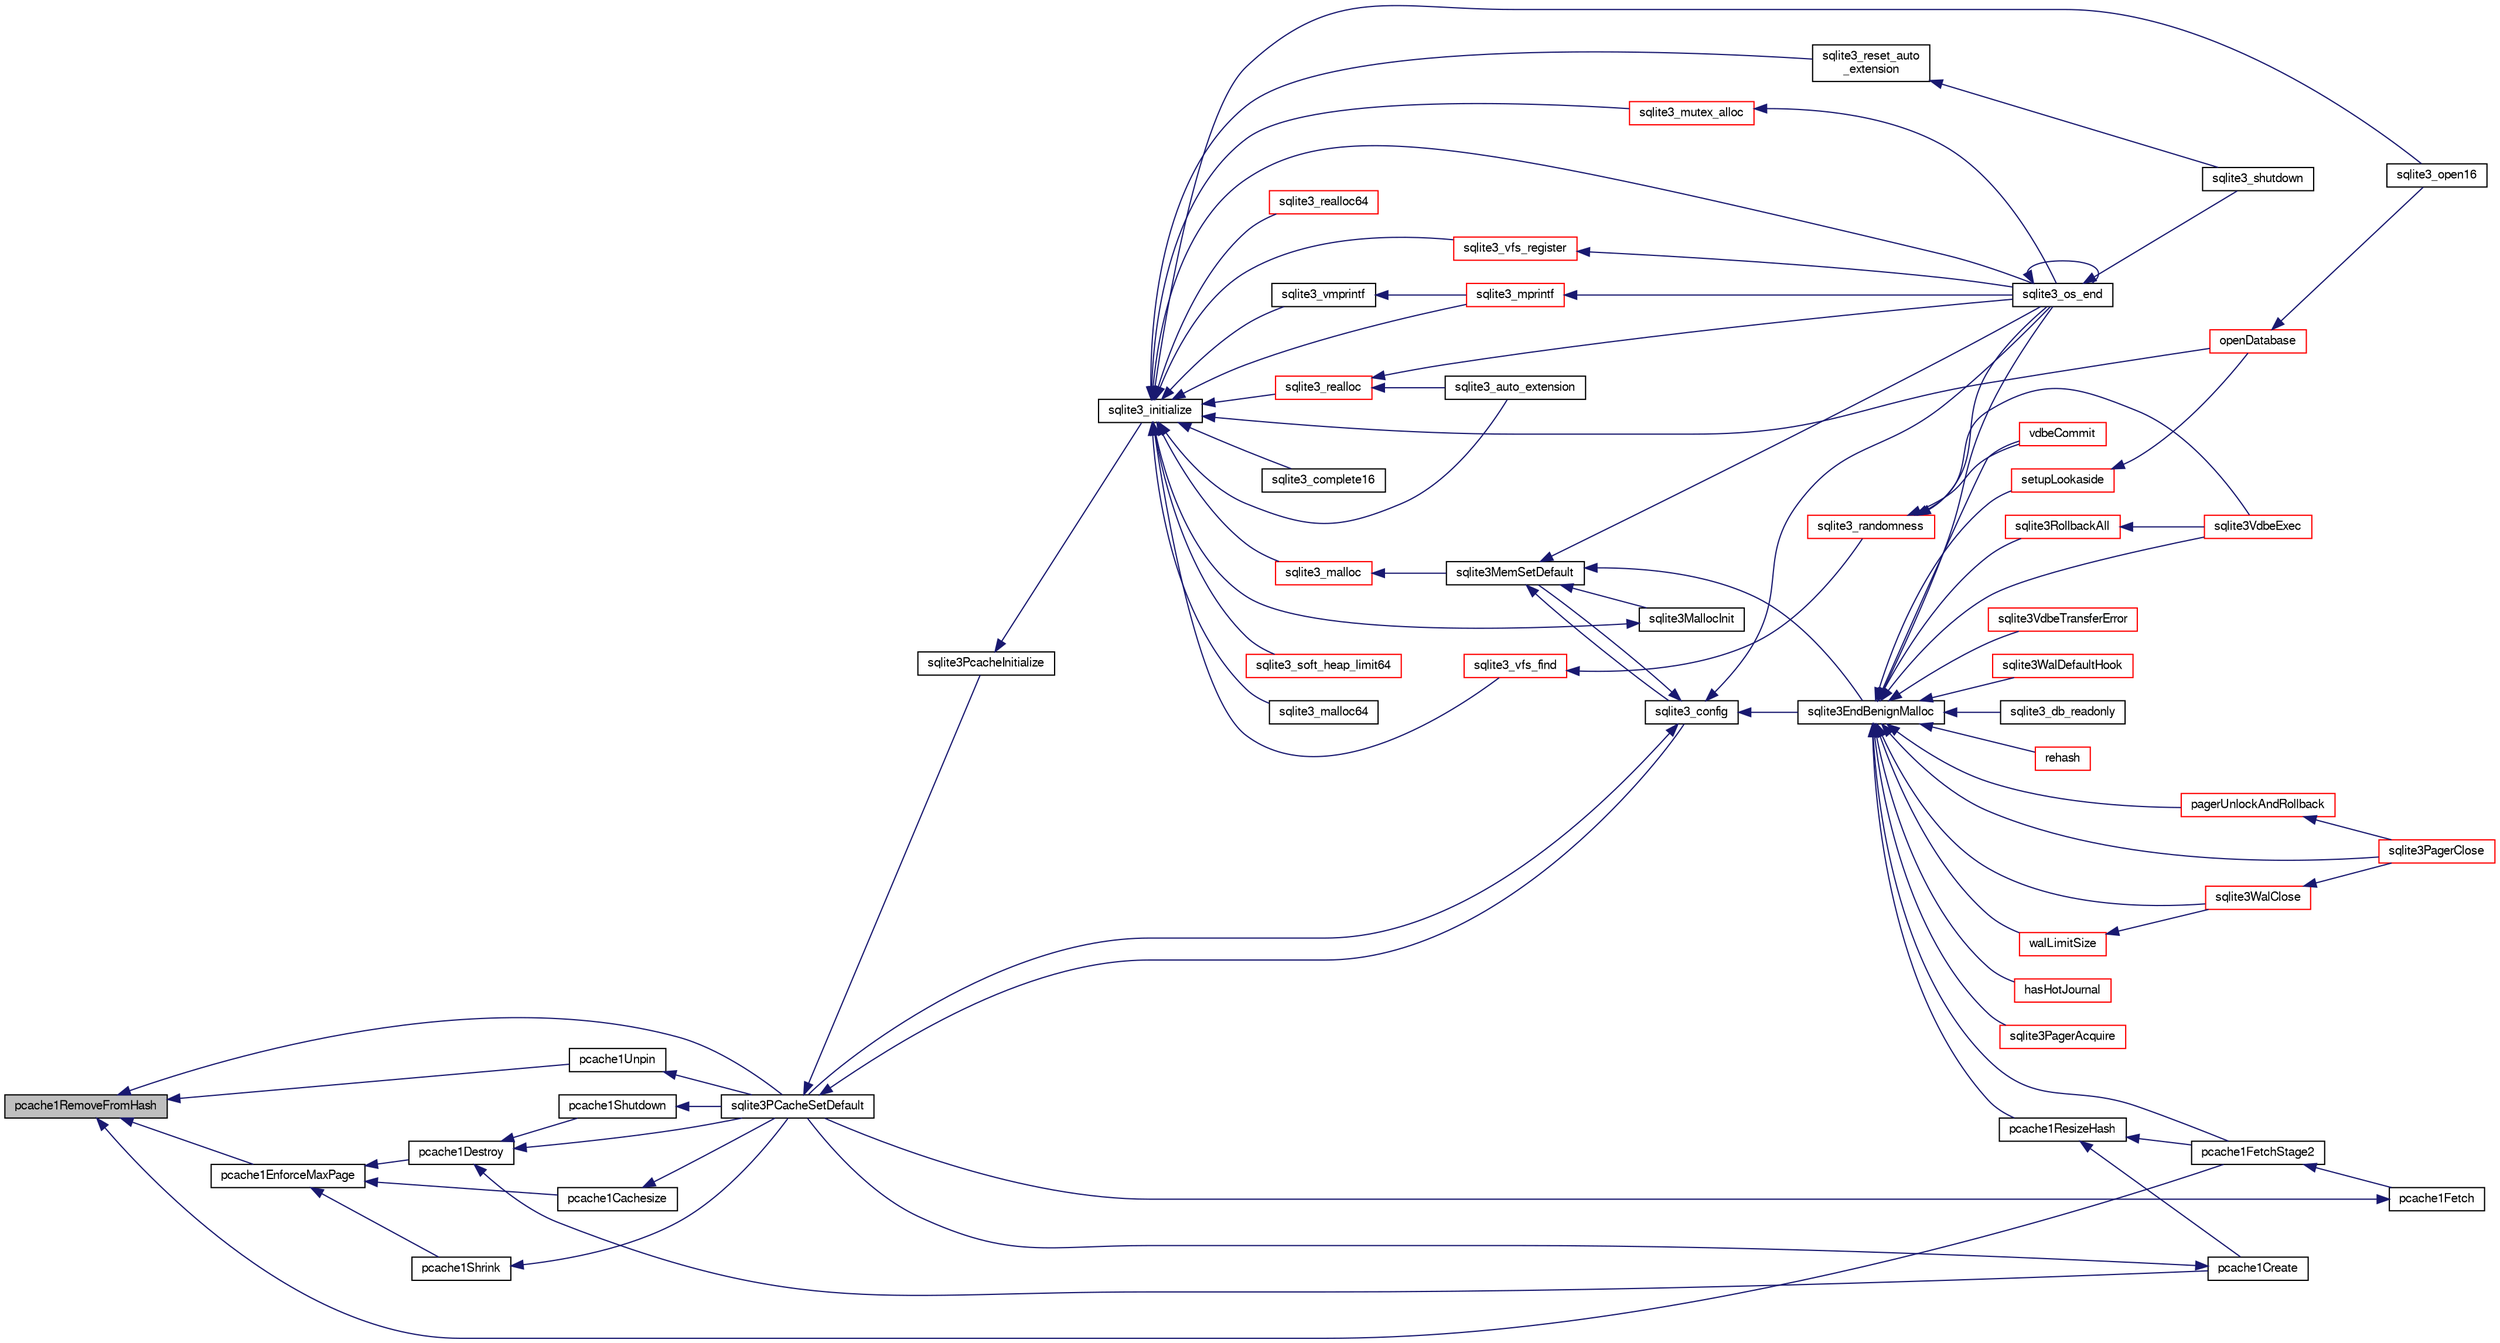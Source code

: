 digraph "pcache1RemoveFromHash"
{
  edge [fontname="FreeSans",fontsize="10",labelfontname="FreeSans",labelfontsize="10"];
  node [fontname="FreeSans",fontsize="10",shape=record];
  rankdir="LR";
  Node230072 [label="pcache1RemoveFromHash",height=0.2,width=0.4,color="black", fillcolor="grey75", style="filled", fontcolor="black"];
  Node230072 -> Node230073 [dir="back",color="midnightblue",fontsize="10",style="solid",fontname="FreeSans"];
  Node230073 [label="pcache1EnforceMaxPage",height=0.2,width=0.4,color="black", fillcolor="white", style="filled",URL="$sqlite3_8c.html#a984a14dae7f8f146ca82b94f587a1389"];
  Node230073 -> Node230074 [dir="back",color="midnightblue",fontsize="10",style="solid",fontname="FreeSans"];
  Node230074 [label="pcache1Cachesize",height=0.2,width=0.4,color="black", fillcolor="white", style="filled",URL="$sqlite3_8c.html#a071ef90a5e389826abcea7883ff2cd05"];
  Node230074 -> Node230075 [dir="back",color="midnightblue",fontsize="10",style="solid",fontname="FreeSans"];
  Node230075 [label="sqlite3PCacheSetDefault",height=0.2,width=0.4,color="black", fillcolor="white", style="filled",URL="$sqlite3_8c.html#a91974afe7709a742451438556ee0c70c"];
  Node230075 -> Node230076 [dir="back",color="midnightblue",fontsize="10",style="solid",fontname="FreeSans"];
  Node230076 [label="sqlite3PcacheInitialize",height=0.2,width=0.4,color="black", fillcolor="white", style="filled",URL="$sqlite3_8c.html#a2902c61ddc88bea002c4d69fe4052b1f"];
  Node230076 -> Node230077 [dir="back",color="midnightblue",fontsize="10",style="solid",fontname="FreeSans"];
  Node230077 [label="sqlite3_initialize",height=0.2,width=0.4,color="black", fillcolor="white", style="filled",URL="$sqlite3_8h.html#ab0c0ee2d5d4cf8b28e9572296a8861df"];
  Node230077 -> Node230078 [dir="back",color="midnightblue",fontsize="10",style="solid",fontname="FreeSans"];
  Node230078 [label="sqlite3_vfs_find",height=0.2,width=0.4,color="red", fillcolor="white", style="filled",URL="$sqlite3_8h.html#ac201a26de3dfa1d6deb8069eb8d95627"];
  Node230078 -> Node230079 [dir="back",color="midnightblue",fontsize="10",style="solid",fontname="FreeSans"];
  Node230079 [label="sqlite3_randomness",height=0.2,width=0.4,color="red", fillcolor="white", style="filled",URL="$sqlite3_8h.html#aa452ad88657d4606e137b09c4e9315c7"];
  Node230079 -> Node230084 [dir="back",color="midnightblue",fontsize="10",style="solid",fontname="FreeSans"];
  Node230084 [label="sqlite3_os_end",height=0.2,width=0.4,color="black", fillcolor="white", style="filled",URL="$sqlite3_8h.html#a2288c95881ecca13d994e42b6a958906"];
  Node230084 -> Node230084 [dir="back",color="midnightblue",fontsize="10",style="solid",fontname="FreeSans"];
  Node230084 -> Node230085 [dir="back",color="midnightblue",fontsize="10",style="solid",fontname="FreeSans"];
  Node230085 [label="sqlite3_shutdown",height=0.2,width=0.4,color="black", fillcolor="white", style="filled",URL="$sqlite3_8h.html#aeaf9947fe863ba3d3aca061475e3af2e"];
  Node230079 -> Node230362 [dir="back",color="midnightblue",fontsize="10",style="solid",fontname="FreeSans"];
  Node230362 [label="vdbeCommit",height=0.2,width=0.4,color="red", fillcolor="white", style="filled",URL="$sqlite3_8c.html#a5d7f1e0625451b987728f600cfe1b92d"];
  Node230079 -> Node230093 [dir="back",color="midnightblue",fontsize="10",style="solid",fontname="FreeSans"];
  Node230093 [label="sqlite3VdbeExec",height=0.2,width=0.4,color="red", fillcolor="white", style="filled",URL="$sqlite3_8c.html#a8ce40a614bdc56719c4d642b1e4dfb21"];
  Node230077 -> Node230488 [dir="back",color="midnightblue",fontsize="10",style="solid",fontname="FreeSans"];
  Node230488 [label="sqlite3_vfs_register",height=0.2,width=0.4,color="red", fillcolor="white", style="filled",URL="$sqlite3_8h.html#a7184b289ccd4c4c7200589137d88c4ae"];
  Node230488 -> Node230084 [dir="back",color="midnightblue",fontsize="10",style="solid",fontname="FreeSans"];
  Node230077 -> Node230491 [dir="back",color="midnightblue",fontsize="10",style="solid",fontname="FreeSans"];
  Node230491 [label="sqlite3_mutex_alloc",height=0.2,width=0.4,color="red", fillcolor="white", style="filled",URL="$sqlite3_8h.html#aa3f89418cd18e99596435c958b29b650"];
  Node230491 -> Node230084 [dir="back",color="midnightblue",fontsize="10",style="solid",fontname="FreeSans"];
  Node230077 -> Node230495 [dir="back",color="midnightblue",fontsize="10",style="solid",fontname="FreeSans"];
  Node230495 [label="sqlite3_soft_heap_limit64",height=0.2,width=0.4,color="red", fillcolor="white", style="filled",URL="$sqlite3_8h.html#ab37b3a4d1652e3acb2c43d1252e6b852"];
  Node230077 -> Node230497 [dir="back",color="midnightblue",fontsize="10",style="solid",fontname="FreeSans"];
  Node230497 [label="sqlite3_malloc",height=0.2,width=0.4,color="red", fillcolor="white", style="filled",URL="$sqlite3_8h.html#a510e31845345737f17d86ce0b2328356"];
  Node230497 -> Node230498 [dir="back",color="midnightblue",fontsize="10",style="solid",fontname="FreeSans"];
  Node230498 [label="sqlite3MemSetDefault",height=0.2,width=0.4,color="black", fillcolor="white", style="filled",URL="$sqlite3_8c.html#a162fbfd727e92c5f8f72625b5ff62549"];
  Node230498 -> Node230499 [dir="back",color="midnightblue",fontsize="10",style="solid",fontname="FreeSans"];
  Node230499 [label="sqlite3EndBenignMalloc",height=0.2,width=0.4,color="black", fillcolor="white", style="filled",URL="$sqlite3_8c.html#a4582127cc64d483dc66c7acf9d8d8fbb"];
  Node230499 -> Node230500 [dir="back",color="midnightblue",fontsize="10",style="solid",fontname="FreeSans"];
  Node230500 [label="rehash",height=0.2,width=0.4,color="red", fillcolor="white", style="filled",URL="$sqlite3_8c.html#a4851529638f6c7af16239ee6e2dcc628"];
  Node230499 -> Node230084 [dir="back",color="midnightblue",fontsize="10",style="solid",fontname="FreeSans"];
  Node230499 -> Node230549 [dir="back",color="midnightblue",fontsize="10",style="solid",fontname="FreeSans"];
  Node230549 [label="pcache1ResizeHash",height=0.2,width=0.4,color="black", fillcolor="white", style="filled",URL="$sqlite3_8c.html#a7795922581c79a689c6e954dad69c037"];
  Node230549 -> Node230550 [dir="back",color="midnightblue",fontsize="10",style="solid",fontname="FreeSans"];
  Node230550 [label="pcache1Create",height=0.2,width=0.4,color="black", fillcolor="white", style="filled",URL="$sqlite3_8c.html#a44cfeb7ecaf2b6aa54934d3deaee8919"];
  Node230550 -> Node230075 [dir="back",color="midnightblue",fontsize="10",style="solid",fontname="FreeSans"];
  Node230549 -> Node230551 [dir="back",color="midnightblue",fontsize="10",style="solid",fontname="FreeSans"];
  Node230551 [label="pcache1FetchStage2",height=0.2,width=0.4,color="black", fillcolor="white", style="filled",URL="$sqlite3_8c.html#a30a4ee80ec88f9eb4ade1424d99585b5"];
  Node230551 -> Node230552 [dir="back",color="midnightblue",fontsize="10",style="solid",fontname="FreeSans"];
  Node230552 [label="pcache1Fetch",height=0.2,width=0.4,color="black", fillcolor="white", style="filled",URL="$sqlite3_8c.html#a745bc37e2a945b10e6b23a6fe6c35411"];
  Node230552 -> Node230075 [dir="back",color="midnightblue",fontsize="10",style="solid",fontname="FreeSans"];
  Node230499 -> Node230551 [dir="back",color="midnightblue",fontsize="10",style="solid",fontname="FreeSans"];
  Node230499 -> Node230433 [dir="back",color="midnightblue",fontsize="10",style="solid",fontname="FreeSans"];
  Node230433 [label="pagerUnlockAndRollback",height=0.2,width=0.4,color="red", fillcolor="white", style="filled",URL="$sqlite3_8c.html#a02d96b7bf62c3b13ba905d168914518c"];
  Node230433 -> Node230434 [dir="back",color="midnightblue",fontsize="10",style="solid",fontname="FreeSans"];
  Node230434 [label="sqlite3PagerClose",height=0.2,width=0.4,color="red", fillcolor="white", style="filled",URL="$sqlite3_8c.html#af94b1f96b60689fd09422cce2c85f53f"];
  Node230499 -> Node230434 [dir="back",color="midnightblue",fontsize="10",style="solid",fontname="FreeSans"];
  Node230499 -> Node230553 [dir="back",color="midnightblue",fontsize="10",style="solid",fontname="FreeSans"];
  Node230553 [label="hasHotJournal",height=0.2,width=0.4,color="red", fillcolor="white", style="filled",URL="$sqlite3_8c.html#a875dc699b7a0e8ab6ba19170e5096d5e"];
  Node230499 -> Node230436 [dir="back",color="midnightblue",fontsize="10",style="solid",fontname="FreeSans"];
  Node230436 [label="sqlite3PagerAcquire",height=0.2,width=0.4,color="red", fillcolor="white", style="filled",URL="$sqlite3_8c.html#a22a53daafd2bd778cda390312651f994"];
  Node230499 -> Node230554 [dir="back",color="midnightblue",fontsize="10",style="solid",fontname="FreeSans"];
  Node230554 [label="walLimitSize",height=0.2,width=0.4,color="red", fillcolor="white", style="filled",URL="$sqlite3_8c.html#a7d814227c8fb4a3441c42e9f2fdade3b"];
  Node230554 -> Node230555 [dir="back",color="midnightblue",fontsize="10",style="solid",fontname="FreeSans"];
  Node230555 [label="sqlite3WalClose",height=0.2,width=0.4,color="red", fillcolor="white", style="filled",URL="$sqlite3_8c.html#abfd7d36ec6ea41ecb2717dd4c6b0571e"];
  Node230555 -> Node230434 [dir="back",color="midnightblue",fontsize="10",style="solid",fontname="FreeSans"];
  Node230499 -> Node230555 [dir="back",color="midnightblue",fontsize="10",style="solid",fontname="FreeSans"];
  Node230499 -> Node230362 [dir="back",color="midnightblue",fontsize="10",style="solid",fontname="FreeSans"];
  Node230499 -> Node230557 [dir="back",color="midnightblue",fontsize="10",style="solid",fontname="FreeSans"];
  Node230557 [label="sqlite3VdbeTransferError",height=0.2,width=0.4,color="red", fillcolor="white", style="filled",URL="$sqlite3_8c.html#aaf4a567b51602bb6d7bb150e6c72de69"];
  Node230499 -> Node230093 [dir="back",color="midnightblue",fontsize="10",style="solid",fontname="FreeSans"];
  Node230499 -> Node230558 [dir="back",color="midnightblue",fontsize="10",style="solid",fontname="FreeSans"];
  Node230558 [label="setupLookaside",height=0.2,width=0.4,color="red", fillcolor="white", style="filled",URL="$sqlite3_8c.html#a83e30e8059c0e1a0537a569a91ce81e5"];
  Node230558 -> Node230328 [dir="back",color="midnightblue",fontsize="10",style="solid",fontname="FreeSans"];
  Node230328 [label="openDatabase",height=0.2,width=0.4,color="red", fillcolor="white", style="filled",URL="$sqlite3_8c.html#a6a9c3bc3a64234e863413f41db473758"];
  Node230328 -> Node230331 [dir="back",color="midnightblue",fontsize="10",style="solid",fontname="FreeSans"];
  Node230331 [label="sqlite3_open16",height=0.2,width=0.4,color="black", fillcolor="white", style="filled",URL="$sqlite3_8h.html#adbc401bb96713f32e553db32f6f3ca33"];
  Node230499 -> Node230311 [dir="back",color="midnightblue",fontsize="10",style="solid",fontname="FreeSans"];
  Node230311 [label="sqlite3RollbackAll",height=0.2,width=0.4,color="red", fillcolor="white", style="filled",URL="$sqlite3_8c.html#ad902dd388d73208539f557962e3fe6bb"];
  Node230311 -> Node230093 [dir="back",color="midnightblue",fontsize="10",style="solid",fontname="FreeSans"];
  Node230499 -> Node230560 [dir="back",color="midnightblue",fontsize="10",style="solid",fontname="FreeSans"];
  Node230560 [label="sqlite3WalDefaultHook",height=0.2,width=0.4,color="red", fillcolor="white", style="filled",URL="$sqlite3_8c.html#a4a9ed7c3fcab46b3d82eb79ede8c4f77"];
  Node230499 -> Node230562 [dir="back",color="midnightblue",fontsize="10",style="solid",fontname="FreeSans"];
  Node230562 [label="sqlite3_db_readonly",height=0.2,width=0.4,color="black", fillcolor="white", style="filled",URL="$sqlite3_8h.html#a96c378e7022e7a8a375e23f7fc662cdd"];
  Node230498 -> Node230563 [dir="back",color="midnightblue",fontsize="10",style="solid",fontname="FreeSans"];
  Node230563 [label="sqlite3MallocInit",height=0.2,width=0.4,color="black", fillcolor="white", style="filled",URL="$sqlite3_8c.html#a9e06f9e7cad0d83ce80ab493c9533552"];
  Node230563 -> Node230077 [dir="back",color="midnightblue",fontsize="10",style="solid",fontname="FreeSans"];
  Node230498 -> Node230084 [dir="back",color="midnightblue",fontsize="10",style="solid",fontname="FreeSans"];
  Node230498 -> Node230564 [dir="back",color="midnightblue",fontsize="10",style="solid",fontname="FreeSans"];
  Node230564 [label="sqlite3_config",height=0.2,width=0.4,color="black", fillcolor="white", style="filled",URL="$sqlite3_8h.html#a74ad420b6f26bc06a04ff6ecec8a8c91"];
  Node230564 -> Node230499 [dir="back",color="midnightblue",fontsize="10",style="solid",fontname="FreeSans"];
  Node230564 -> Node230498 [dir="back",color="midnightblue",fontsize="10",style="solid",fontname="FreeSans"];
  Node230564 -> Node230084 [dir="back",color="midnightblue",fontsize="10",style="solid",fontname="FreeSans"];
  Node230564 -> Node230075 [dir="back",color="midnightblue",fontsize="10",style="solid",fontname="FreeSans"];
  Node230077 -> Node230832 [dir="back",color="midnightblue",fontsize="10",style="solid",fontname="FreeSans"];
  Node230832 [label="sqlite3_malloc64",height=0.2,width=0.4,color="black", fillcolor="white", style="filled",URL="$sqlite3_8h.html#a12b7ee85e539ea28c130c5c75b96a82a"];
  Node230077 -> Node230833 [dir="back",color="midnightblue",fontsize="10",style="solid",fontname="FreeSans"];
  Node230833 [label="sqlite3_realloc",height=0.2,width=0.4,color="red", fillcolor="white", style="filled",URL="$sqlite3_8h.html#a627f0eeface58024ef47403d8cc76b35"];
  Node230833 -> Node230084 [dir="back",color="midnightblue",fontsize="10",style="solid",fontname="FreeSans"];
  Node230833 -> Node230849 [dir="back",color="midnightblue",fontsize="10",style="solid",fontname="FreeSans"];
  Node230849 [label="sqlite3_auto_extension",height=0.2,width=0.4,color="black", fillcolor="white", style="filled",URL="$sqlite3_8h.html#a85a95b45e94f6bcd52aa39b6acdb36d7"];
  Node230077 -> Node230851 [dir="back",color="midnightblue",fontsize="10",style="solid",fontname="FreeSans"];
  Node230851 [label="sqlite3_realloc64",height=0.2,width=0.4,color="red", fillcolor="white", style="filled",URL="$sqlite3_8h.html#afe88c85e9f864a3fd92941cad197245d"];
  Node230077 -> Node230639 [dir="back",color="midnightblue",fontsize="10",style="solid",fontname="FreeSans"];
  Node230639 [label="sqlite3_vmprintf",height=0.2,width=0.4,color="black", fillcolor="white", style="filled",URL="$sqlite3_8h.html#ac240de67ddf003828f16a6d9dd3fa3ca"];
  Node230639 -> Node230640 [dir="back",color="midnightblue",fontsize="10",style="solid",fontname="FreeSans"];
  Node230640 [label="sqlite3_mprintf",height=0.2,width=0.4,color="red", fillcolor="white", style="filled",URL="$sqlite3_8h.html#a9533933e57f7ccbb48c32041ce3a8862"];
  Node230640 -> Node230084 [dir="back",color="midnightblue",fontsize="10",style="solid",fontname="FreeSans"];
  Node230077 -> Node230640 [dir="back",color="midnightblue",fontsize="10",style="solid",fontname="FreeSans"];
  Node230077 -> Node230084 [dir="back",color="midnightblue",fontsize="10",style="solid",fontname="FreeSans"];
  Node230077 -> Node230849 [dir="back",color="midnightblue",fontsize="10",style="solid",fontname="FreeSans"];
  Node230077 -> Node230951 [dir="back",color="midnightblue",fontsize="10",style="solid",fontname="FreeSans"];
  Node230951 [label="sqlite3_reset_auto\l_extension",height=0.2,width=0.4,color="black", fillcolor="white", style="filled",URL="$sqlite3_8h.html#ac33f4064ae6690cada7bdc89e8153ffc"];
  Node230951 -> Node230085 [dir="back",color="midnightblue",fontsize="10",style="solid",fontname="FreeSans"];
  Node230077 -> Node230816 [dir="back",color="midnightblue",fontsize="10",style="solid",fontname="FreeSans"];
  Node230816 [label="sqlite3_complete16",height=0.2,width=0.4,color="black", fillcolor="white", style="filled",URL="$sqlite3_8h.html#a3260341c2ef82787acca48414a1d03a1"];
  Node230077 -> Node230328 [dir="back",color="midnightblue",fontsize="10",style="solid",fontname="FreeSans"];
  Node230077 -> Node230331 [dir="back",color="midnightblue",fontsize="10",style="solid",fontname="FreeSans"];
  Node230075 -> Node230564 [dir="back",color="midnightblue",fontsize="10",style="solid",fontname="FreeSans"];
  Node230073 -> Node230952 [dir="back",color="midnightblue",fontsize="10",style="solid",fontname="FreeSans"];
  Node230952 [label="pcache1Shrink",height=0.2,width=0.4,color="black", fillcolor="white", style="filled",URL="$sqlite3_8c.html#a7f62f5f6d03ab88020fa8e2ab80ca38e"];
  Node230952 -> Node230075 [dir="back",color="midnightblue",fontsize="10",style="solid",fontname="FreeSans"];
  Node230073 -> Node230953 [dir="back",color="midnightblue",fontsize="10",style="solid",fontname="FreeSans"];
  Node230953 [label="pcache1Destroy",height=0.2,width=0.4,color="black", fillcolor="white", style="filled",URL="$sqlite3_8c.html#af128220dedcda78a71f3283ece247258"];
  Node230953 -> Node230954 [dir="back",color="midnightblue",fontsize="10",style="solid",fontname="FreeSans"];
  Node230954 [label="pcache1Shutdown",height=0.2,width=0.4,color="black", fillcolor="white", style="filled",URL="$sqlite3_8c.html#a707b7714a99d68e6858d4305b2a02579"];
  Node230954 -> Node230075 [dir="back",color="midnightblue",fontsize="10",style="solid",fontname="FreeSans"];
  Node230953 -> Node230550 [dir="back",color="midnightblue",fontsize="10",style="solid",fontname="FreeSans"];
  Node230953 -> Node230075 [dir="back",color="midnightblue",fontsize="10",style="solid",fontname="FreeSans"];
  Node230072 -> Node230551 [dir="back",color="midnightblue",fontsize="10",style="solid",fontname="FreeSans"];
  Node230072 -> Node230955 [dir="back",color="midnightblue",fontsize="10",style="solid",fontname="FreeSans"];
  Node230955 [label="pcache1Unpin",height=0.2,width=0.4,color="black", fillcolor="white", style="filled",URL="$sqlite3_8c.html#a5f9a5ef3862388dc0b104f9efea3f8c5"];
  Node230955 -> Node230075 [dir="back",color="midnightblue",fontsize="10",style="solid",fontname="FreeSans"];
  Node230072 -> Node230075 [dir="back",color="midnightblue",fontsize="10",style="solid",fontname="FreeSans"];
}
